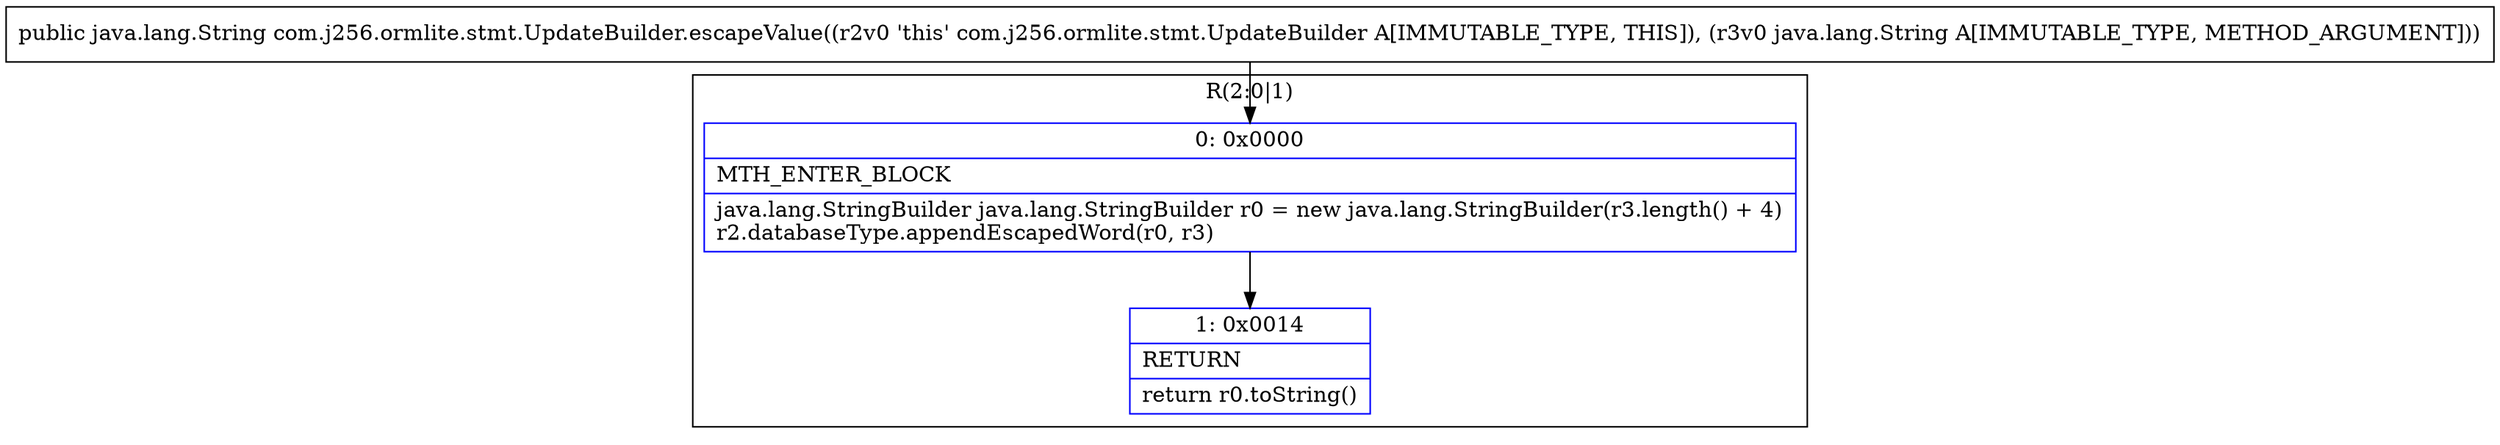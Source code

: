 digraph "CFG forcom.j256.ormlite.stmt.UpdateBuilder.escapeValue(Ljava\/lang\/String;)Ljava\/lang\/String;" {
subgraph cluster_Region_476425445 {
label = "R(2:0|1)";
node [shape=record,color=blue];
Node_0 [shape=record,label="{0\:\ 0x0000|MTH_ENTER_BLOCK\l|java.lang.StringBuilder java.lang.StringBuilder r0 = new java.lang.StringBuilder(r3.length() + 4)\lr2.databaseType.appendEscapedWord(r0, r3)\l}"];
Node_1 [shape=record,label="{1\:\ 0x0014|RETURN\l|return r0.toString()\l}"];
}
MethodNode[shape=record,label="{public java.lang.String com.j256.ormlite.stmt.UpdateBuilder.escapeValue((r2v0 'this' com.j256.ormlite.stmt.UpdateBuilder A[IMMUTABLE_TYPE, THIS]), (r3v0 java.lang.String A[IMMUTABLE_TYPE, METHOD_ARGUMENT])) }"];
MethodNode -> Node_0;
Node_0 -> Node_1;
}

